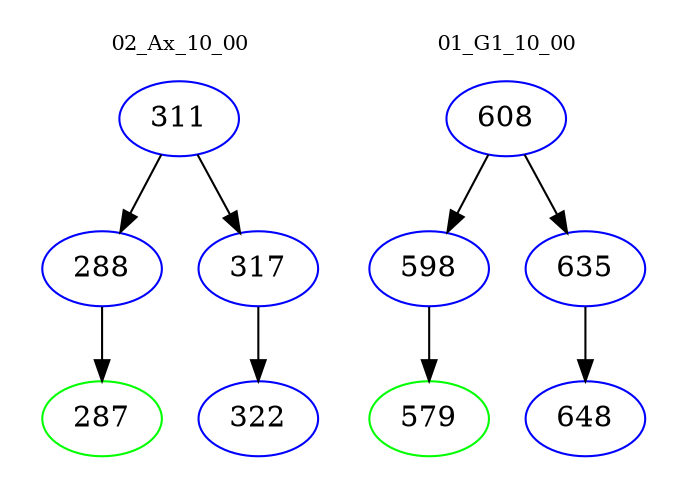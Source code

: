digraph{
subgraph cluster_0 {
color = white
label = "02_Ax_10_00";
fontsize=10;
T0_311 [label="311", color="blue"]
T0_311 -> T0_288 [color="black"]
T0_288 [label="288", color="blue"]
T0_288 -> T0_287 [color="black"]
T0_287 [label="287", color="green"]
T0_311 -> T0_317 [color="black"]
T0_317 [label="317", color="blue"]
T0_317 -> T0_322 [color="black"]
T0_322 [label="322", color="blue"]
}
subgraph cluster_1 {
color = white
label = "01_G1_10_00";
fontsize=10;
T1_608 [label="608", color="blue"]
T1_608 -> T1_598 [color="black"]
T1_598 [label="598", color="blue"]
T1_598 -> T1_579 [color="black"]
T1_579 [label="579", color="green"]
T1_608 -> T1_635 [color="black"]
T1_635 [label="635", color="blue"]
T1_635 -> T1_648 [color="black"]
T1_648 [label="648", color="blue"]
}
}
